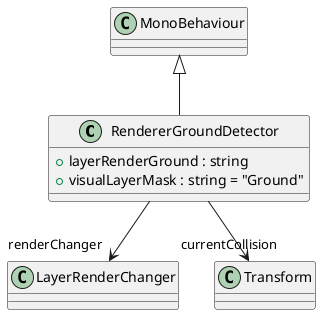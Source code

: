 @startuml
class RendererGroundDetector {
    + layerRenderGround : string
    + visualLayerMask : string = "Ground"
}
MonoBehaviour <|-- RendererGroundDetector
RendererGroundDetector --> "renderChanger" LayerRenderChanger
RendererGroundDetector --> "currentCollision" Transform
@enduml
